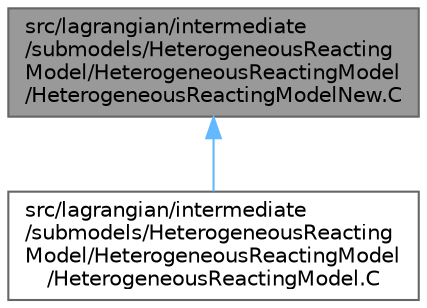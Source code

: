 digraph "src/lagrangian/intermediate/submodels/HeterogeneousReactingModel/HeterogeneousReactingModel/HeterogeneousReactingModelNew.C"
{
 // LATEX_PDF_SIZE
  bgcolor="transparent";
  edge [fontname=Helvetica,fontsize=10,labelfontname=Helvetica,labelfontsize=10];
  node [fontname=Helvetica,fontsize=10,shape=box,height=0.2,width=0.4];
  Node1 [id="Node000001",label="src/lagrangian/intermediate\l/submodels/HeterogeneousReacting\lModel/HeterogeneousReactingModel\l/HeterogeneousReactingModelNew.C",height=0.2,width=0.4,color="gray40", fillcolor="grey60", style="filled", fontcolor="black",tooltip=" "];
  Node1 -> Node2 [id="edge1_Node000001_Node000002",dir="back",color="steelblue1",style="solid",tooltip=" "];
  Node2 [id="Node000002",label="src/lagrangian/intermediate\l/submodels/HeterogeneousReacting\lModel/HeterogeneousReactingModel\l/HeterogeneousReactingModel.C",height=0.2,width=0.4,color="grey40", fillcolor="white", style="filled",URL="$HeterogeneousReactingModel_8C.html",tooltip=" "];
}
